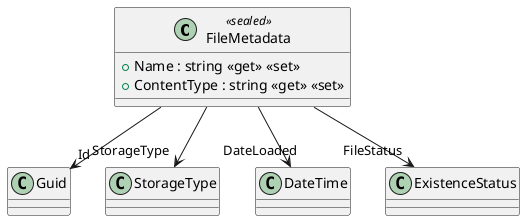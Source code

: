 @startuml
class FileMetadata <<sealed>> {
    + Name : string <<get>> <<set>>
    + ContentType : string <<get>> <<set>>
}
FileMetadata --> "Id" Guid
FileMetadata --> "StorageType" StorageType
FileMetadata --> "DateLoaded" DateTime
FileMetadata --> "FileStatus" ExistenceStatus
@enduml
